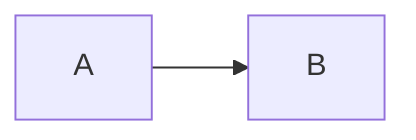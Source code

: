 %% SYNTAX TEST "markdown.mermaid.codeblock" "markdown test"

graph LR
%% <----- keyword.control.mermaid
%%    ^^ entity.name.function.mermaid
  A --> B
%%^ variable
%%  ^^^ keyword.control.mermaid 
%%      ^ variable